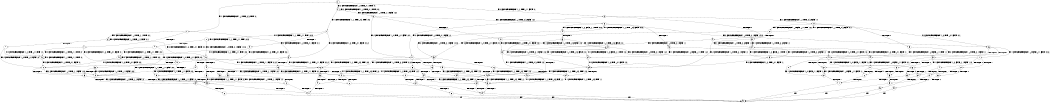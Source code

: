 digraph BCG {
size = "7, 10.5";
center = TRUE;
node [shape = circle];
0 [peripheries = 2];
0 -> 1 [label = "EX !1 !ATOMIC_EXCH_BRANCH (1, +1, TRUE, +0, 3, TRUE) !:0:"];
0 -> 2 [label = "EX !2 !ATOMIC_EXCH_BRANCH (1, +0, TRUE, +0, 1, TRUE) !:0:"];
0 -> 3 [label = "EX !0 !ATOMIC_EXCH_BRANCH (1, +1, TRUE, +1, 1, FALSE) !:0:"];
1 -> 4 [label = "TERMINATE !1"];
1 -> 5 [label = "EX !2 !ATOMIC_EXCH_BRANCH (1, +0, TRUE, +0, 1, FALSE) !:0:1:"];
1 -> 6 [label = "EX !0 !ATOMIC_EXCH_BRANCH (1, +1, TRUE, +1, 1, TRUE) !:0:1:"];
2 -> 7 [label = "EX !1 !ATOMIC_EXCH_BRANCH (1, +1, TRUE, +0, 3, TRUE) !:0:2:"];
2 -> 8 [label = "EX !0 !ATOMIC_EXCH_BRANCH (1, +1, TRUE, +1, 1, FALSE) !:0:2:"];
2 -> 2 [label = "EX !2 !ATOMIC_EXCH_BRANCH (1, +0, TRUE, +0, 1, TRUE) !:0:2:"];
3 -> 9 [label = "TERMINATE !0"];
3 -> 10 [label = "EX !1 !ATOMIC_EXCH_BRANCH (1, +1, TRUE, +0, 3, FALSE) !:0:"];
3 -> 11 [label = "EX !2 !ATOMIC_EXCH_BRANCH (1, +0, TRUE, +0, 1, FALSE) !:0:"];
4 -> 12 [label = "EX !2 !ATOMIC_EXCH_BRANCH (1, +0, TRUE, +0, 1, FALSE) !:0:"];
4 -> 13 [label = "EX !0 !ATOMIC_EXCH_BRANCH (1, +1, TRUE, +1, 1, TRUE) !:0:"];
5 -> 14 [label = "TERMINATE !1"];
5 -> 15 [label = "TERMINATE !2"];
5 -> 16 [label = "EX !0 !ATOMIC_EXCH_BRANCH (1, +1, TRUE, +1, 1, FALSE) !:0:1:2:"];
6 -> 17 [label = "TERMINATE !1"];
6 -> 18 [label = "EX !2 !ATOMIC_EXCH_BRANCH (1, +0, TRUE, +0, 1, FALSE) !:0:1:"];
6 -> 6 [label = "EX !0 !ATOMIC_EXCH_BRANCH (1, +1, TRUE, +1, 1, TRUE) !:0:1:"];
7 -> 19 [label = "TERMINATE !1"];
7 -> 20 [label = "EX !0 !ATOMIC_EXCH_BRANCH (1, +1, TRUE, +1, 1, TRUE) !:0:1:2:"];
7 -> 5 [label = "EX !2 !ATOMIC_EXCH_BRANCH (1, +0, TRUE, +0, 1, FALSE) !:0:1:2:"];
8 -> 21 [label = "TERMINATE !0"];
8 -> 22 [label = "EX !1 !ATOMIC_EXCH_BRANCH (1, +1, TRUE, +0, 3, FALSE) !:0:2:"];
8 -> 11 [label = "EX !2 !ATOMIC_EXCH_BRANCH (1, +0, TRUE, +0, 1, FALSE) !:0:2:"];
9 -> 23 [label = "EX !2 !ATOMIC_EXCH_BRANCH (1, +0, TRUE, +0, 1, FALSE) !:1:"];
9 -> 24 [label = "EX !1 !ATOMIC_EXCH_BRANCH (1, +1, TRUE, +0, 3, FALSE) !:1:"];
10 -> 25 [label = "TERMINATE !0"];
10 -> 26 [label = "EX !2 !ATOMIC_EXCH_BRANCH (1, +0, TRUE, +0, 1, FALSE) !:0:1:"];
10 -> 27 [label = "EX !1 !ATOMIC_EXCH_BRANCH (1, +0, FALSE, +1, 1, TRUE) !:0:1:"];
11 -> 28 [label = "TERMINATE !2"];
11 -> 29 [label = "TERMINATE !0"];
11 -> 16 [label = "EX !1 !ATOMIC_EXCH_BRANCH (1, +1, TRUE, +0, 3, TRUE) !:0:2:"];
12 -> 30 [label = "TERMINATE !2"];
12 -> 31 [label = "EX !0 !ATOMIC_EXCH_BRANCH (1, +1, TRUE, +1, 1, FALSE) !:0:2:"];
13 -> 32 [label = "EX !2 !ATOMIC_EXCH_BRANCH (1, +0, TRUE, +0, 1, FALSE) !:0:"];
13 -> 13 [label = "EX !0 !ATOMIC_EXCH_BRANCH (1, +1, TRUE, +1, 1, TRUE) !:0:"];
14 -> 30 [label = "TERMINATE !2"];
14 -> 31 [label = "EX !0 !ATOMIC_EXCH_BRANCH (1, +1, TRUE, +1, 1, FALSE) !:0:2:"];
15 -> 33 [label = "TERMINATE !1"];
15 -> 34 [label = "EX !0 !ATOMIC_EXCH_BRANCH (1, +1, TRUE, +1, 1, FALSE) !:0:1:"];
16 -> 35 [label = "TERMINATE !1"];
16 -> 36 [label = "TERMINATE !2"];
16 -> 37 [label = "TERMINATE !0"];
17 -> 32 [label = "EX !2 !ATOMIC_EXCH_BRANCH (1, +0, TRUE, +0, 1, FALSE) !:0:"];
17 -> 13 [label = "EX !0 !ATOMIC_EXCH_BRANCH (1, +1, TRUE, +1, 1, TRUE) !:0:"];
18 -> 38 [label = "TERMINATE !1"];
18 -> 39 [label = "TERMINATE !2"];
18 -> 16 [label = "EX !0 !ATOMIC_EXCH_BRANCH (1, +1, TRUE, +1, 1, FALSE) !:0:1:2:"];
19 -> 40 [label = "EX !0 !ATOMIC_EXCH_BRANCH (1, +1, TRUE, +1, 1, TRUE) !:0:2:"];
19 -> 12 [label = "EX !2 !ATOMIC_EXCH_BRANCH (1, +0, TRUE, +0, 1, FALSE) !:0:2:"];
20 -> 41 [label = "TERMINATE !1"];
20 -> 18 [label = "EX !2 !ATOMIC_EXCH_BRANCH (1, +0, TRUE, +0, 1, FALSE) !:0:1:2:"];
20 -> 20 [label = "EX !0 !ATOMIC_EXCH_BRANCH (1, +1, TRUE, +1, 1, TRUE) !:0:1:2:"];
21 -> 42 [label = "EX !1 !ATOMIC_EXCH_BRANCH (1, +1, TRUE, +0, 3, FALSE) !:1:2:"];
21 -> 23 [label = "EX !2 !ATOMIC_EXCH_BRANCH (1, +0, TRUE, +0, 1, FALSE) !:1:2:"];
22 -> 43 [label = "TERMINATE !0"];
22 -> 26 [label = "EX !2 !ATOMIC_EXCH_BRANCH (1, +0, TRUE, +0, 1, FALSE) !:0:1:2:"];
22 -> 44 [label = "EX !1 !ATOMIC_EXCH_BRANCH (1, +0, FALSE, +1, 1, TRUE) !:0:1:2:"];
23 -> 45 [label = "TERMINATE !2"];
23 -> 46 [label = "EX !1 !ATOMIC_EXCH_BRANCH (1, +1, TRUE, +0, 3, TRUE) !:1:2:"];
24 -> 47 [label = "EX !2 !ATOMIC_EXCH_BRANCH (1, +0, TRUE, +0, 1, FALSE) !:1:"];
24 -> 48 [label = "EX !1 !ATOMIC_EXCH_BRANCH (1, +0, FALSE, +1, 1, TRUE) !:1:"];
25 -> 47 [label = "EX !2 !ATOMIC_EXCH_BRANCH (1, +0, TRUE, +0, 1, FALSE) !:1:"];
25 -> 48 [label = "EX !1 !ATOMIC_EXCH_BRANCH (1, +0, FALSE, +1, 1, TRUE) !:1:"];
26 -> 49 [label = "TERMINATE !2"];
26 -> 50 [label = "TERMINATE !0"];
26 -> 51 [label = "EX !1 !ATOMIC_EXCH_BRANCH (1, +0, FALSE, +1, 1, FALSE) !:0:1:2:"];
27 -> 52 [label = "TERMINATE !0"];
27 -> 53 [label = "EX !2 !ATOMIC_EXCH_BRANCH (1, +0, TRUE, +0, 1, FALSE) !:0:1:"];
27 -> 10 [label = "EX !1 !ATOMIC_EXCH_BRANCH (1, +1, TRUE, +0, 3, FALSE) !:0:1:"];
28 -> 54 [label = "TERMINATE !0"];
28 -> 34 [label = "EX !1 !ATOMIC_EXCH_BRANCH (1, +1, TRUE, +0, 3, TRUE) !:0:"];
29 -> 45 [label = "TERMINATE !2"];
29 -> 46 [label = "EX !1 !ATOMIC_EXCH_BRANCH (1, +1, TRUE, +0, 3, TRUE) !:1:2:"];
30 -> 55 [label = "EX !0 !ATOMIC_EXCH_BRANCH (1, +1, TRUE, +1, 1, FALSE) !:0:"];
31 -> 56 [label = "TERMINATE !2"];
31 -> 57 [label = "TERMINATE !0"];
32 -> 58 [label = "TERMINATE !2"];
32 -> 31 [label = "EX !0 !ATOMIC_EXCH_BRANCH (1, +1, TRUE, +1, 1, FALSE) !:0:2:"];
33 -> 55 [label = "EX !0 !ATOMIC_EXCH_BRANCH (1, +1, TRUE, +1, 1, FALSE) !:0:"];
34 -> 59 [label = "TERMINATE !1"];
34 -> 60 [label = "TERMINATE !0"];
35 -> 56 [label = "TERMINATE !2"];
35 -> 57 [label = "TERMINATE !0"];
36 -> 59 [label = "TERMINATE !1"];
36 -> 60 [label = "TERMINATE !0"];
37 -> 61 [label = "TERMINATE !1"];
37 -> 62 [label = "TERMINATE !2"];
38 -> 58 [label = "TERMINATE !2"];
38 -> 31 [label = "EX !0 !ATOMIC_EXCH_BRANCH (1, +1, TRUE, +1, 1, FALSE) !:0:2:"];
39 -> 63 [label = "TERMINATE !1"];
39 -> 34 [label = "EX !0 !ATOMIC_EXCH_BRANCH (1, +1, TRUE, +1, 1, FALSE) !:0:1:"];
40 -> 32 [label = "EX !2 !ATOMIC_EXCH_BRANCH (1, +0, TRUE, +0, 1, FALSE) !:0:2:"];
40 -> 40 [label = "EX !0 !ATOMIC_EXCH_BRANCH (1, +1, TRUE, +1, 1, TRUE) !:0:2:"];
41 -> 32 [label = "EX !2 !ATOMIC_EXCH_BRANCH (1, +0, TRUE, +0, 1, FALSE) !:0:2:"];
41 -> 40 [label = "EX !0 !ATOMIC_EXCH_BRANCH (1, +1, TRUE, +1, 1, TRUE) !:0:2:"];
42 -> 47 [label = "EX !2 !ATOMIC_EXCH_BRANCH (1, +0, TRUE, +0, 1, FALSE) !:1:2:"];
42 -> 64 [label = "EX !1 !ATOMIC_EXCH_BRANCH (1, +0, FALSE, +1, 1, TRUE) !:1:2:"];
43 -> 47 [label = "EX !2 !ATOMIC_EXCH_BRANCH (1, +0, TRUE, +0, 1, FALSE) !:1:2:"];
43 -> 64 [label = "EX !1 !ATOMIC_EXCH_BRANCH (1, +0, FALSE, +1, 1, TRUE) !:1:2:"];
44 -> 65 [label = "TERMINATE !0"];
44 -> 53 [label = "EX !2 !ATOMIC_EXCH_BRANCH (1, +0, TRUE, +0, 1, FALSE) !:0:1:2:"];
44 -> 22 [label = "EX !1 !ATOMIC_EXCH_BRANCH (1, +1, TRUE, +0, 3, FALSE) !:0:1:2:"];
45 -> 66 [label = "EX !1 !ATOMIC_EXCH_BRANCH (1, +1, TRUE, +0, 3, TRUE) !:1:"];
46 -> 61 [label = "TERMINATE !1"];
46 -> 62 [label = "TERMINATE !2"];
47 -> 67 [label = "TERMINATE !2"];
47 -> 68 [label = "EX !1 !ATOMIC_EXCH_BRANCH (1, +0, FALSE, +1, 1, FALSE) !:1:2:"];
48 -> 69 [label = "EX !2 !ATOMIC_EXCH_BRANCH (1, +0, TRUE, +0, 1, FALSE) !:1:"];
48 -> 24 [label = "EX !1 !ATOMIC_EXCH_BRANCH (1, +1, TRUE, +0, 3, FALSE) !:1:"];
49 -> 70 [label = "TERMINATE !0"];
49 -> 71 [label = "EX !1 !ATOMIC_EXCH_BRANCH (1, +0, FALSE, +1, 1, FALSE) !:0:1:"];
50 -> 67 [label = "TERMINATE !2"];
50 -> 68 [label = "EX !1 !ATOMIC_EXCH_BRANCH (1, +0, FALSE, +1, 1, FALSE) !:1:2:"];
51 -> 72 [label = "TERMINATE !1"];
51 -> 73 [label = "TERMINATE !2"];
51 -> 74 [label = "TERMINATE !0"];
52 -> 69 [label = "EX !2 !ATOMIC_EXCH_BRANCH (1, +0, TRUE, +0, 1, FALSE) !:1:"];
52 -> 24 [label = "EX !1 !ATOMIC_EXCH_BRANCH (1, +1, TRUE, +0, 3, FALSE) !:1:"];
53 -> 75 [label = "TERMINATE !2"];
53 -> 76 [label = "TERMINATE !0"];
53 -> 16 [label = "EX !1 !ATOMIC_EXCH_BRANCH (1, +1, TRUE, +0, 3, TRUE) !:0:1:2:"];
54 -> 66 [label = "EX !1 !ATOMIC_EXCH_BRANCH (1, +1, TRUE, +0, 3, TRUE) !:1:"];
55 -> 77 [label = "TERMINATE !0"];
56 -> 77 [label = "TERMINATE !0"];
57 -> 78 [label = "TERMINATE !2"];
58 -> 55 [label = "EX !0 !ATOMIC_EXCH_BRANCH (1, +1, TRUE, +1, 1, FALSE) !:0:"];
59 -> 77 [label = "TERMINATE !0"];
60 -> 79 [label = "TERMINATE !1"];
61 -> 80 [label = "TERMINATE !2"];
62 -> 79 [label = "TERMINATE !1"];
63 -> 55 [label = "EX !0 !ATOMIC_EXCH_BRANCH (1, +1, TRUE, +1, 1, FALSE) !:0:"];
64 -> 69 [label = "EX !2 !ATOMIC_EXCH_BRANCH (1, +0, TRUE, +0, 1, FALSE) !:1:2:"];
64 -> 42 [label = "EX !1 !ATOMIC_EXCH_BRANCH (1, +1, TRUE, +0, 3, FALSE) !:1:2:"];
65 -> 69 [label = "EX !2 !ATOMIC_EXCH_BRANCH (1, +0, TRUE, +0, 1, FALSE) !:1:2:"];
65 -> 42 [label = "EX !1 !ATOMIC_EXCH_BRANCH (1, +1, TRUE, +0, 3, FALSE) !:1:2:"];
66 -> 79 [label = "TERMINATE !1"];
67 -> 81 [label = "EX !1 !ATOMIC_EXCH_BRANCH (1, +0, FALSE, +1, 1, FALSE) !:1:"];
68 -> 82 [label = "TERMINATE !1"];
68 -> 83 [label = "TERMINATE !2"];
69 -> 84 [label = "TERMINATE !2"];
69 -> 46 [label = "EX !1 !ATOMIC_EXCH_BRANCH (1, +1, TRUE, +0, 3, TRUE) !:1:2:"];
70 -> 81 [label = "EX !1 !ATOMIC_EXCH_BRANCH (1, +0, FALSE, +1, 1, FALSE) !:1:"];
71 -> 85 [label = "TERMINATE !1"];
71 -> 86 [label = "TERMINATE !0"];
72 -> 87 [label = "TERMINATE !2"];
72 -> 88 [label = "TERMINATE !0"];
73 -> 85 [label = "TERMINATE !1"];
73 -> 86 [label = "TERMINATE !0"];
74 -> 82 [label = "TERMINATE !1"];
74 -> 83 [label = "TERMINATE !2"];
75 -> 89 [label = "TERMINATE !0"];
75 -> 34 [label = "EX !1 !ATOMIC_EXCH_BRANCH (1, +1, TRUE, +0, 3, TRUE) !:0:1:"];
76 -> 84 [label = "TERMINATE !2"];
76 -> 46 [label = "EX !1 !ATOMIC_EXCH_BRANCH (1, +1, TRUE, +0, 3, TRUE) !:1:2:"];
77 -> 90 [label = "exit"];
78 -> 90 [label = "exit"];
79 -> 90 [label = "exit"];
80 -> 90 [label = "exit"];
81 -> 91 [label = "TERMINATE !1"];
82 -> 92 [label = "TERMINATE !2"];
83 -> 91 [label = "TERMINATE !1"];
84 -> 66 [label = "EX !1 !ATOMIC_EXCH_BRANCH (1, +1, TRUE, +0, 3, TRUE) !:1:"];
85 -> 93 [label = "TERMINATE !0"];
86 -> 91 [label = "TERMINATE !1"];
87 -> 93 [label = "TERMINATE !0"];
88 -> 94 [label = "TERMINATE !2"];
89 -> 66 [label = "EX !1 !ATOMIC_EXCH_BRANCH (1, +1, TRUE, +0, 3, TRUE) !:1:"];
91 -> 90 [label = "exit"];
92 -> 90 [label = "exit"];
93 -> 90 [label = "exit"];
94 -> 90 [label = "exit"];
}
